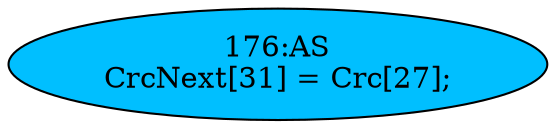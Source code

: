 strict digraph "" {
	node [label="\N"];
	"176:AS"	 [ast="<pyverilog.vparser.ast.Assign object at 0x7f415c26c790>",
		def_var="['CrcNext']",
		fillcolor=deepskyblue,
		label="176:AS
CrcNext[31] = Crc[27];",
		statements="[]",
		style=filled,
		typ=Assign,
		use_var="['Crc']"];
}
